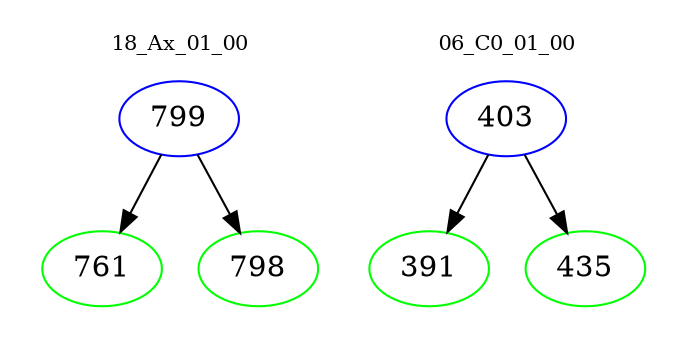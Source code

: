digraph{
subgraph cluster_0 {
color = white
label = "18_Ax_01_00";
fontsize=10;
T0_799 [label="799", color="blue"]
T0_799 -> T0_761 [color="black"]
T0_761 [label="761", color="green"]
T0_799 -> T0_798 [color="black"]
T0_798 [label="798", color="green"]
}
subgraph cluster_1 {
color = white
label = "06_C0_01_00";
fontsize=10;
T1_403 [label="403", color="blue"]
T1_403 -> T1_391 [color="black"]
T1_391 [label="391", color="green"]
T1_403 -> T1_435 [color="black"]
T1_435 [label="435", color="green"]
}
}

